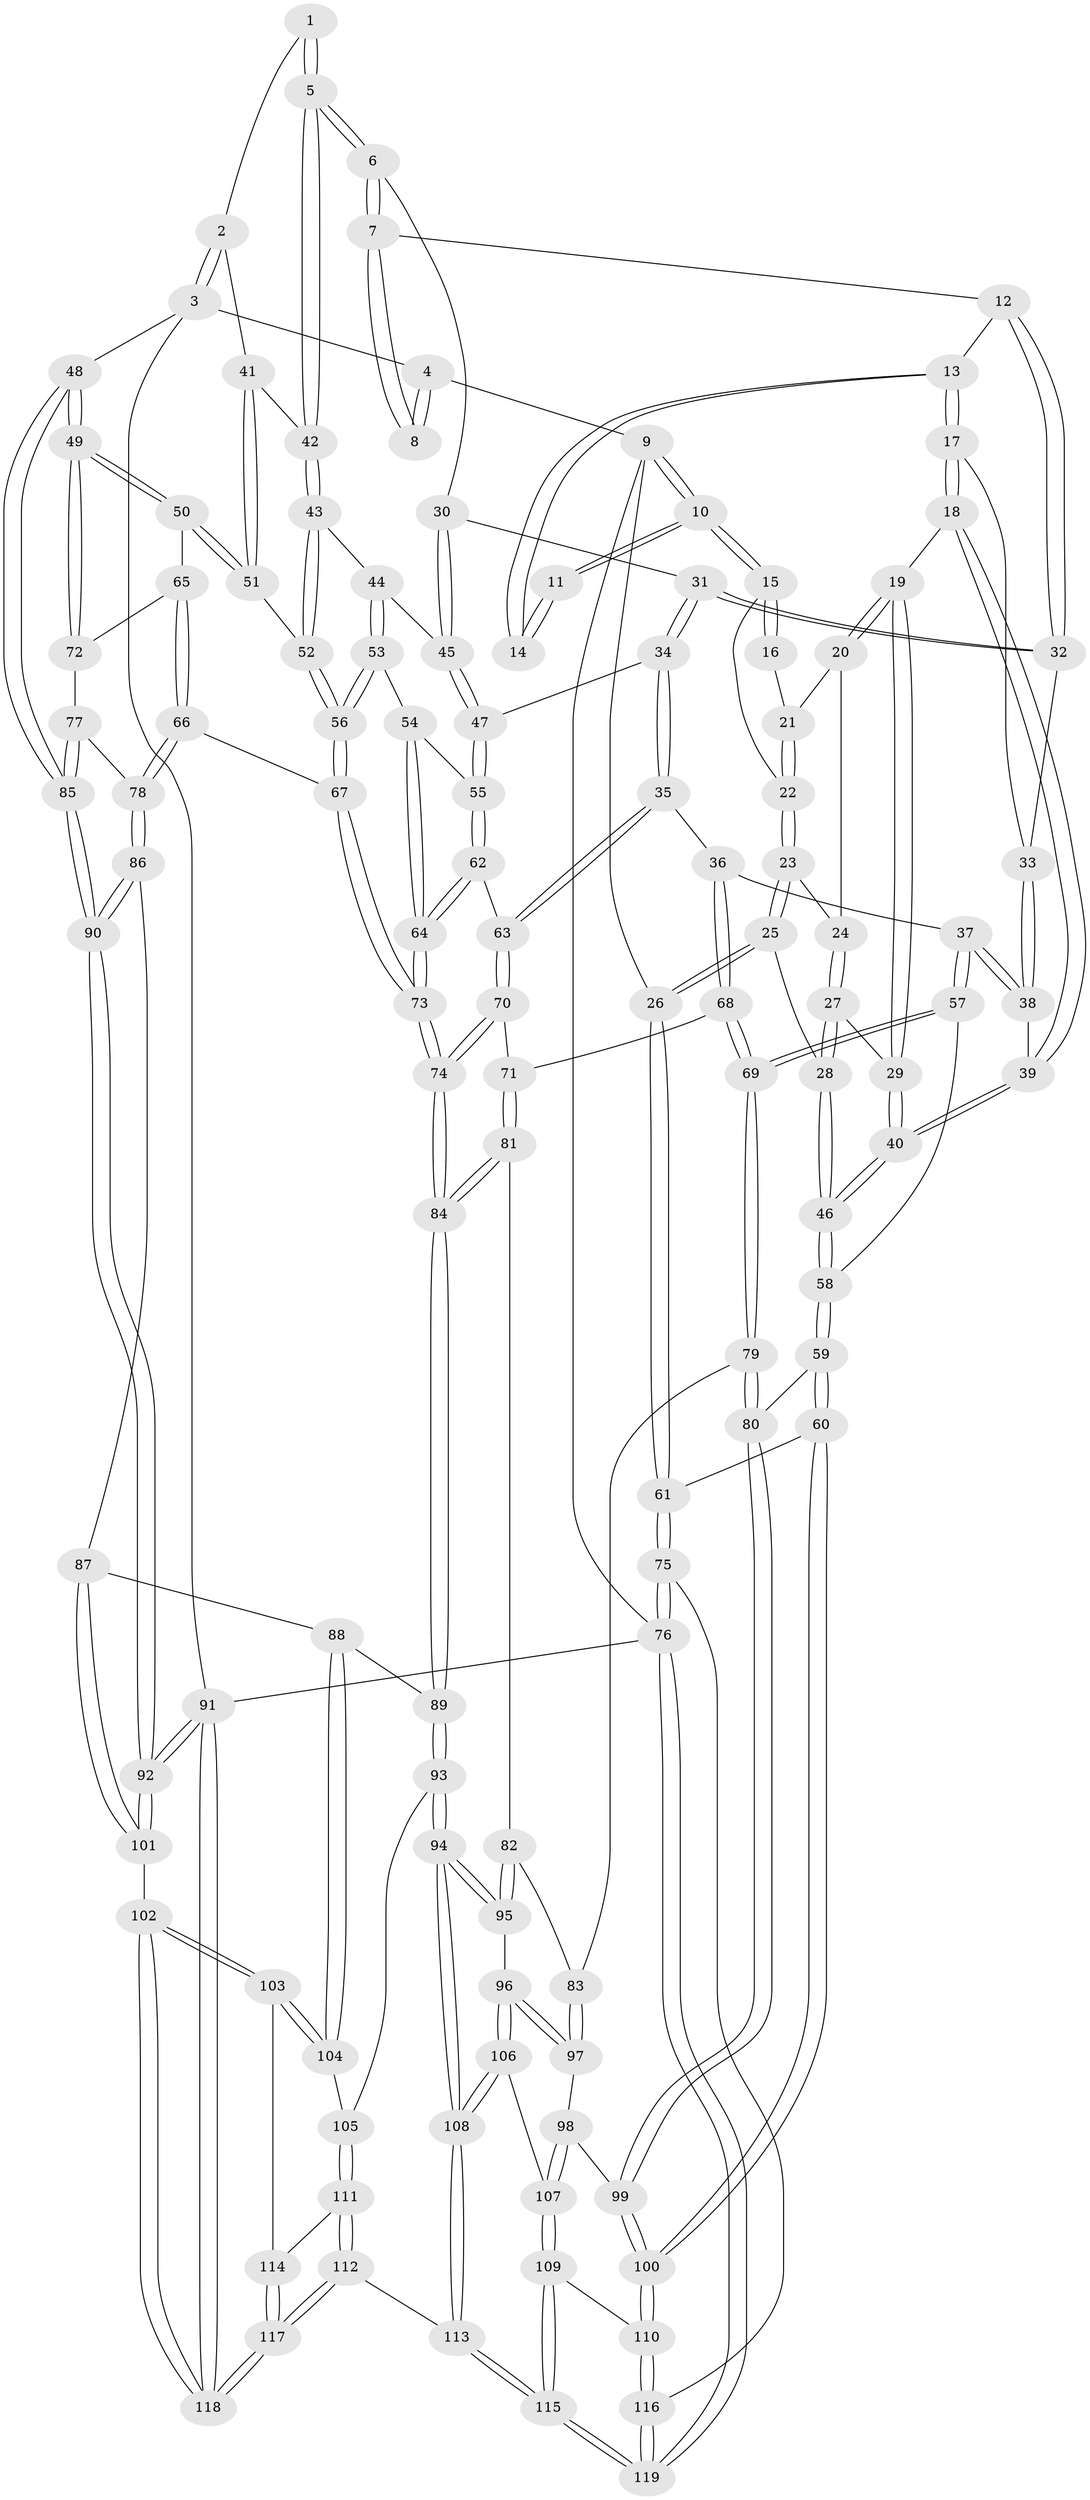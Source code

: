 // Generated by graph-tools (version 1.1) at 2025/01/03/09/25 05:01:58]
// undirected, 119 vertices, 294 edges
graph export_dot {
graph [start="1"]
  node [color=gray90,style=filled];
  1 [pos="+0.7776542890490017+0"];
  2 [pos="+1+0.20785670239141543"];
  3 [pos="+1+0.18776669600835225"];
  4 [pos="+0.7551494944821439+0"];
  5 [pos="+0.8174377426671039+0.25632948318789067"];
  6 [pos="+0.5801491650535017+0.16363069125571642"];
  7 [pos="+0.46478493241215235+0"];
  8 [pos="+0.4515986180856321+0"];
  9 [pos="+0+0"];
  10 [pos="+0+0"];
  11 [pos="+0.3565760865873781+0"];
  12 [pos="+0.3712888486356604+0.23963181081622228"];
  13 [pos="+0.3050015921351821+0.277467463610818"];
  14 [pos="+0.24731369825243502+0.20016771633296165"];
  15 [pos="+0.022987006362915514+0.09400272386866883"];
  16 [pos="+0.23947514013150892+0.2038514197518567"];
  17 [pos="+0.28636363689557054+0.30977043822077766"];
  18 [pos="+0.2840063280448838+0.3128372601661326"];
  19 [pos="+0.23692562085216787+0.3118086867591825"];
  20 [pos="+0.20753168223301338+0.2391494297126639"];
  21 [pos="+0.2105964677880641+0.22658216693497946"];
  22 [pos="+0.08048086491529101+0.16049622647831452"];
  23 [pos="+0.1412962521755504+0.2670725158548281"];
  24 [pos="+0.14400410506523154+0.2710001289729946"];
  25 [pos="+0+0.3447076884465637"];
  26 [pos="+0+0.27594245372245707"];
  27 [pos="+0.15524728844851665+0.33378377270380066"];
  28 [pos="+0+0.3639355895532293"];
  29 [pos="+0.1681438837481814+0.3414824841547271"];
  30 [pos="+0.5380228415420091+0.3128701293365655"];
  31 [pos="+0.507487343311541+0.3385599729970766"];
  32 [pos="+0.42240046831724815+0.31469079355821294"];
  33 [pos="+0.3970034258560973+0.3402759222961903"];
  34 [pos="+0.49669266265324097+0.3894803784452907"];
  35 [pos="+0.43103488907599313+0.4699633669083468"];
  36 [pos="+0.3767703571997843+0.47308239621684334"];
  37 [pos="+0.36551743863419905+0.4654848771570826"];
  38 [pos="+0.34249911127775623+0.4325973469733772"];
  39 [pos="+0.3130867365814447+0.41357206635268035"];
  40 [pos="+0.18731075339616943+0.443671037112242"];
  41 [pos="+0.8583474125220218+0.2604070698131487"];
  42 [pos="+0.8221813056365662+0.2610543922173941"];
  43 [pos="+0.7837344266811148+0.33402836009452075"];
  44 [pos="+0.7674166783177406+0.3567258086271702"];
  45 [pos="+0.6342560990854043+0.37987328562421513"];
  46 [pos="+0.13739624292539004+0.5285039839496769"];
  47 [pos="+0.5994678742472427+0.4793563646898499"];
  48 [pos="+1+0.5288486771273786"];
  49 [pos="+1+0.5242437793059954"];
  50 [pos="+0.9703199040685188+0.4933803980643442"];
  51 [pos="+0.9593069495505381+0.4865483670389279"];
  52 [pos="+0.8913835404741705+0.4909918690295638"];
  53 [pos="+0.7480799228029673+0.5089154697458811"];
  54 [pos="+0.6224663715254665+0.488396297489213"];
  55 [pos="+0.5997012549256064+0.4806397373695002"];
  56 [pos="+0.7665025063342105+0.5532864111531622"];
  57 [pos="+0.1901182478565037+0.5705453904136469"];
  58 [pos="+0.1395201554620299+0.5453445277470816"];
  59 [pos="+0.011885250589364505+0.6690768469350786"];
  60 [pos="+0+0.6989342325445557"];
  61 [pos="+0+0.7123217988619628"];
  62 [pos="+0.561851992086924+0.5232210240993025"];
  63 [pos="+0.5074554426455157+0.5441141525498157"];
  64 [pos="+0.6525605192545716+0.6382162839748684"];
  65 [pos="+0.9261256825658012+0.5482384261696572"];
  66 [pos="+0.8082415966365377+0.622260975584428"];
  67 [pos="+0.7672522842166982+0.5884012933156195"];
  68 [pos="+0.3655749045718438+0.5513637380857174"];
  69 [pos="+0.27615029655302825+0.6583058746118275"];
  70 [pos="+0.5036984514765263+0.5658354555941053"];
  71 [pos="+0.44192421639032503+0.6260246830159953"];
  72 [pos="+0.9287245192070415+0.6207986942111936"];
  73 [pos="+0.6608189147994724+0.6516091990816619"];
  74 [pos="+0.6107249782330235+0.7198964412546787"];
  75 [pos="+0+0.8599426816294155"];
  76 [pos="+0+1"];
  77 [pos="+0.9106327702614775+0.6393456009075354"];
  78 [pos="+0.8328459145353275+0.654492377207711"];
  79 [pos="+0.2926211073705075+0.7110229805399071"];
  80 [pos="+0.22726964273821748+0.772394419621096"];
  81 [pos="+0.43297037583665193+0.6655562515181265"];
  82 [pos="+0.3603642320959424+0.7227545454657088"];
  83 [pos="+0.3086422434579404+0.715740730504144"];
  84 [pos="+0.6082241989679166+0.7280806707128639"];
  85 [pos="+1+0.8247648663275009"];
  86 [pos="+0.8490456073586136+0.7659698592208289"];
  87 [pos="+0.8472995482850771+0.7678506981886495"];
  88 [pos="+0.7575917491162558+0.7921267650118647"];
  89 [pos="+0.6096306674226998+0.7579049296285996"];
  90 [pos="+1+0.8269601832192262"];
  91 [pos="+1+1"];
  92 [pos="+1+0.9370782372328825"];
  93 [pos="+0.5760947194791991+0.8214472081864925"];
  94 [pos="+0.5036879493500263+0.8590587476647864"];
  95 [pos="+0.46461238639047436+0.8417322075335163"];
  96 [pos="+0.4273031804101023+0.8557635765997851"];
  97 [pos="+0.33944978100962453+0.870993477691545"];
  98 [pos="+0.334710481811343+0.8747500289360717"];
  99 [pos="+0.20291183064987378+0.8521973452272195"];
  100 [pos="+0.16614141927790643+0.9096777071794919"];
  101 [pos="+0.8461056332520359+0.8789207578796746"];
  102 [pos="+0.8232024798913837+0.9435480557274823"];
  103 [pos="+0.7704093605431062+0.9303128309889382"];
  104 [pos="+0.7444725160224964+0.8930039196608547"];
  105 [pos="+0.6257597953873705+0.8780905004840126"];
  106 [pos="+0.35502257716380187+0.9329853384500333"];
  107 [pos="+0.33241001592340524+0.9305198853003536"];
  108 [pos="+0.4750382784716209+1"];
  109 [pos="+0.3302821646515875+0.9322525311865134"];
  110 [pos="+0.1655130522340853+0.9150867911309246"];
  111 [pos="+0.6357733412387329+0.9064692182599349"];
  112 [pos="+0.5536824136527054+1"];
  113 [pos="+0.47844648537660023+1"];
  114 [pos="+0.7034503641669836+0.9745960828660445"];
  115 [pos="+0.2930810376703373+1"];
  116 [pos="+0.16522059225419675+0.9159479714664988"];
  117 [pos="+0.644335385676518+1"];
  118 [pos="+1+1"];
  119 [pos="+0.12208631690098257+1"];
  1 -- 2;
  1 -- 5;
  1 -- 5;
  2 -- 3;
  2 -- 3;
  2 -- 41;
  3 -- 4;
  3 -- 48;
  3 -- 91;
  4 -- 8;
  4 -- 8;
  4 -- 9;
  5 -- 6;
  5 -- 6;
  5 -- 42;
  5 -- 42;
  6 -- 7;
  6 -- 7;
  6 -- 30;
  7 -- 8;
  7 -- 8;
  7 -- 12;
  9 -- 10;
  9 -- 10;
  9 -- 26;
  9 -- 76;
  10 -- 11;
  10 -- 11;
  10 -- 15;
  10 -- 15;
  11 -- 14;
  11 -- 14;
  12 -- 13;
  12 -- 32;
  12 -- 32;
  13 -- 14;
  13 -- 14;
  13 -- 17;
  13 -- 17;
  15 -- 16;
  15 -- 16;
  15 -- 22;
  16 -- 21;
  17 -- 18;
  17 -- 18;
  17 -- 33;
  18 -- 19;
  18 -- 39;
  18 -- 39;
  19 -- 20;
  19 -- 20;
  19 -- 29;
  19 -- 29;
  20 -- 21;
  20 -- 24;
  21 -- 22;
  21 -- 22;
  22 -- 23;
  22 -- 23;
  23 -- 24;
  23 -- 25;
  23 -- 25;
  24 -- 27;
  24 -- 27;
  25 -- 26;
  25 -- 26;
  25 -- 28;
  26 -- 61;
  26 -- 61;
  27 -- 28;
  27 -- 28;
  27 -- 29;
  28 -- 46;
  28 -- 46;
  29 -- 40;
  29 -- 40;
  30 -- 31;
  30 -- 45;
  30 -- 45;
  31 -- 32;
  31 -- 32;
  31 -- 34;
  31 -- 34;
  32 -- 33;
  33 -- 38;
  33 -- 38;
  34 -- 35;
  34 -- 35;
  34 -- 47;
  35 -- 36;
  35 -- 63;
  35 -- 63;
  36 -- 37;
  36 -- 68;
  36 -- 68;
  37 -- 38;
  37 -- 38;
  37 -- 57;
  37 -- 57;
  38 -- 39;
  39 -- 40;
  39 -- 40;
  40 -- 46;
  40 -- 46;
  41 -- 42;
  41 -- 51;
  41 -- 51;
  42 -- 43;
  42 -- 43;
  43 -- 44;
  43 -- 52;
  43 -- 52;
  44 -- 45;
  44 -- 53;
  44 -- 53;
  45 -- 47;
  45 -- 47;
  46 -- 58;
  46 -- 58;
  47 -- 55;
  47 -- 55;
  48 -- 49;
  48 -- 49;
  48 -- 85;
  48 -- 85;
  49 -- 50;
  49 -- 50;
  49 -- 72;
  49 -- 72;
  50 -- 51;
  50 -- 51;
  50 -- 65;
  51 -- 52;
  52 -- 56;
  52 -- 56;
  53 -- 54;
  53 -- 56;
  53 -- 56;
  54 -- 55;
  54 -- 64;
  54 -- 64;
  55 -- 62;
  55 -- 62;
  56 -- 67;
  56 -- 67;
  57 -- 58;
  57 -- 69;
  57 -- 69;
  58 -- 59;
  58 -- 59;
  59 -- 60;
  59 -- 60;
  59 -- 80;
  60 -- 61;
  60 -- 100;
  60 -- 100;
  61 -- 75;
  61 -- 75;
  62 -- 63;
  62 -- 64;
  62 -- 64;
  63 -- 70;
  63 -- 70;
  64 -- 73;
  64 -- 73;
  65 -- 66;
  65 -- 66;
  65 -- 72;
  66 -- 67;
  66 -- 78;
  66 -- 78;
  67 -- 73;
  67 -- 73;
  68 -- 69;
  68 -- 69;
  68 -- 71;
  69 -- 79;
  69 -- 79;
  70 -- 71;
  70 -- 74;
  70 -- 74;
  71 -- 81;
  71 -- 81;
  72 -- 77;
  73 -- 74;
  73 -- 74;
  74 -- 84;
  74 -- 84;
  75 -- 76;
  75 -- 76;
  75 -- 116;
  76 -- 119;
  76 -- 119;
  76 -- 91;
  77 -- 78;
  77 -- 85;
  77 -- 85;
  78 -- 86;
  78 -- 86;
  79 -- 80;
  79 -- 80;
  79 -- 83;
  80 -- 99;
  80 -- 99;
  81 -- 82;
  81 -- 84;
  81 -- 84;
  82 -- 83;
  82 -- 95;
  82 -- 95;
  83 -- 97;
  83 -- 97;
  84 -- 89;
  84 -- 89;
  85 -- 90;
  85 -- 90;
  86 -- 87;
  86 -- 90;
  86 -- 90;
  87 -- 88;
  87 -- 101;
  87 -- 101;
  88 -- 89;
  88 -- 104;
  88 -- 104;
  89 -- 93;
  89 -- 93;
  90 -- 92;
  90 -- 92;
  91 -- 92;
  91 -- 92;
  91 -- 118;
  91 -- 118;
  92 -- 101;
  92 -- 101;
  93 -- 94;
  93 -- 94;
  93 -- 105;
  94 -- 95;
  94 -- 95;
  94 -- 108;
  94 -- 108;
  95 -- 96;
  96 -- 97;
  96 -- 97;
  96 -- 106;
  96 -- 106;
  97 -- 98;
  98 -- 99;
  98 -- 107;
  98 -- 107;
  99 -- 100;
  99 -- 100;
  100 -- 110;
  100 -- 110;
  101 -- 102;
  102 -- 103;
  102 -- 103;
  102 -- 118;
  102 -- 118;
  103 -- 104;
  103 -- 104;
  103 -- 114;
  104 -- 105;
  105 -- 111;
  105 -- 111;
  106 -- 107;
  106 -- 108;
  106 -- 108;
  107 -- 109;
  107 -- 109;
  108 -- 113;
  108 -- 113;
  109 -- 110;
  109 -- 115;
  109 -- 115;
  110 -- 116;
  110 -- 116;
  111 -- 112;
  111 -- 112;
  111 -- 114;
  112 -- 113;
  112 -- 117;
  112 -- 117;
  113 -- 115;
  113 -- 115;
  114 -- 117;
  114 -- 117;
  115 -- 119;
  115 -- 119;
  116 -- 119;
  116 -- 119;
  117 -- 118;
  117 -- 118;
}
